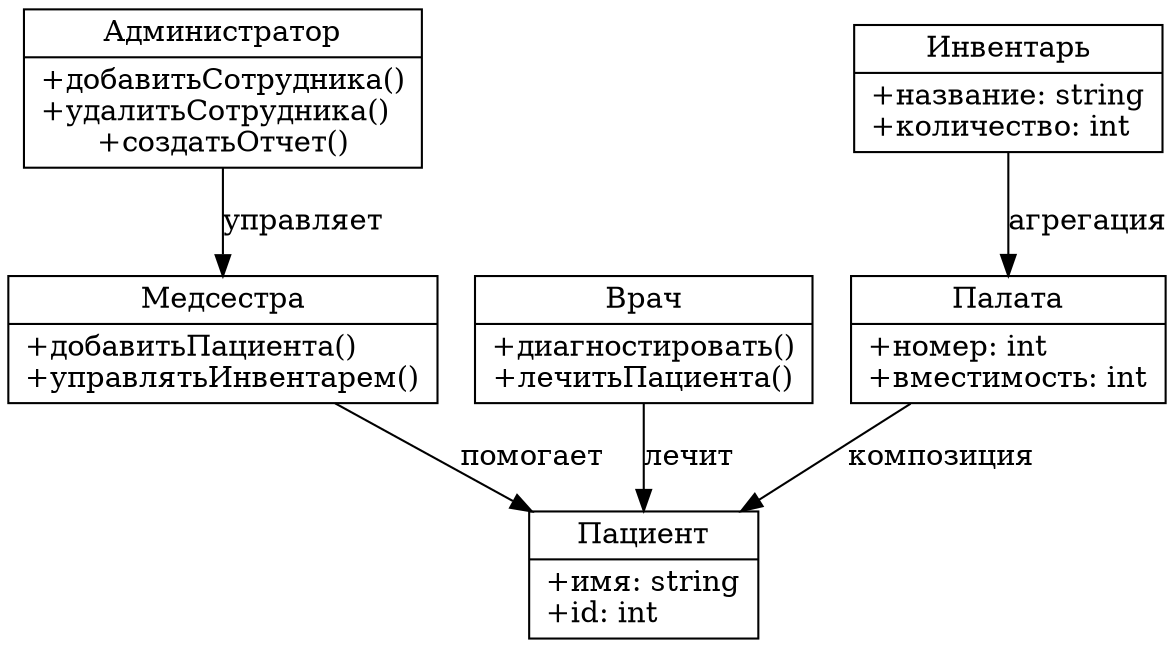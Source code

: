 digraph ClassDiagram {
    rankdir=TB;

    node [shape=record];
    Admin [label="{Администратор|+добавитьСотрудника()\l+удалитьСотрудника()\l+создатьОтчет()}"];
    Nurse [label="{Медсестра|+добавитьПациента()\l+управлятьИнвентарем()}"];
    Doctor [label="{Врач|+диагностировать()\l+лечитьПациента()}"];
    Patient [label="{Пациент|+имя: string\l+id: int\l}"];
    Ward [label="{Палата|+номер: int\l+вместимость: int\l}"];
    Inventory [label="{Инвентарь|+название: string\l+количество: int\l}"];

    Admin -> Nurse [label="управляет"];
    Nurse -> Patient [label="помогает"];
    Doctor -> Patient [label="лечит"];
    Ward -> Patient [label="композиция"];
    Inventory -> Ward [label="агрегация"];
}
